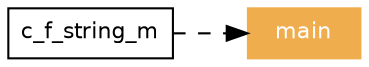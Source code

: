 digraph "module~~c_f_string_m~~UsedByGraph" {
	graph [concentrate=true id="module~~c_f_string_m~~UsedByGraph" rankdir=LR size="8.90625,1000.0"]
	node [fontname=Helvetica fontsize=10.5 height=0.0 margin=0.08 shape=box]
	edge [fontname=Helvetica fontsize=9.5]
		"module~c_f_string_m" [label=c_f_string_m]
		"program~main" [label=main URL="../program/main.html" color="#f0ad4e" fontcolor=white style=filled]
			"module~c_f_string_m" -> "program~main" [color="#000000" style=dashed]
}